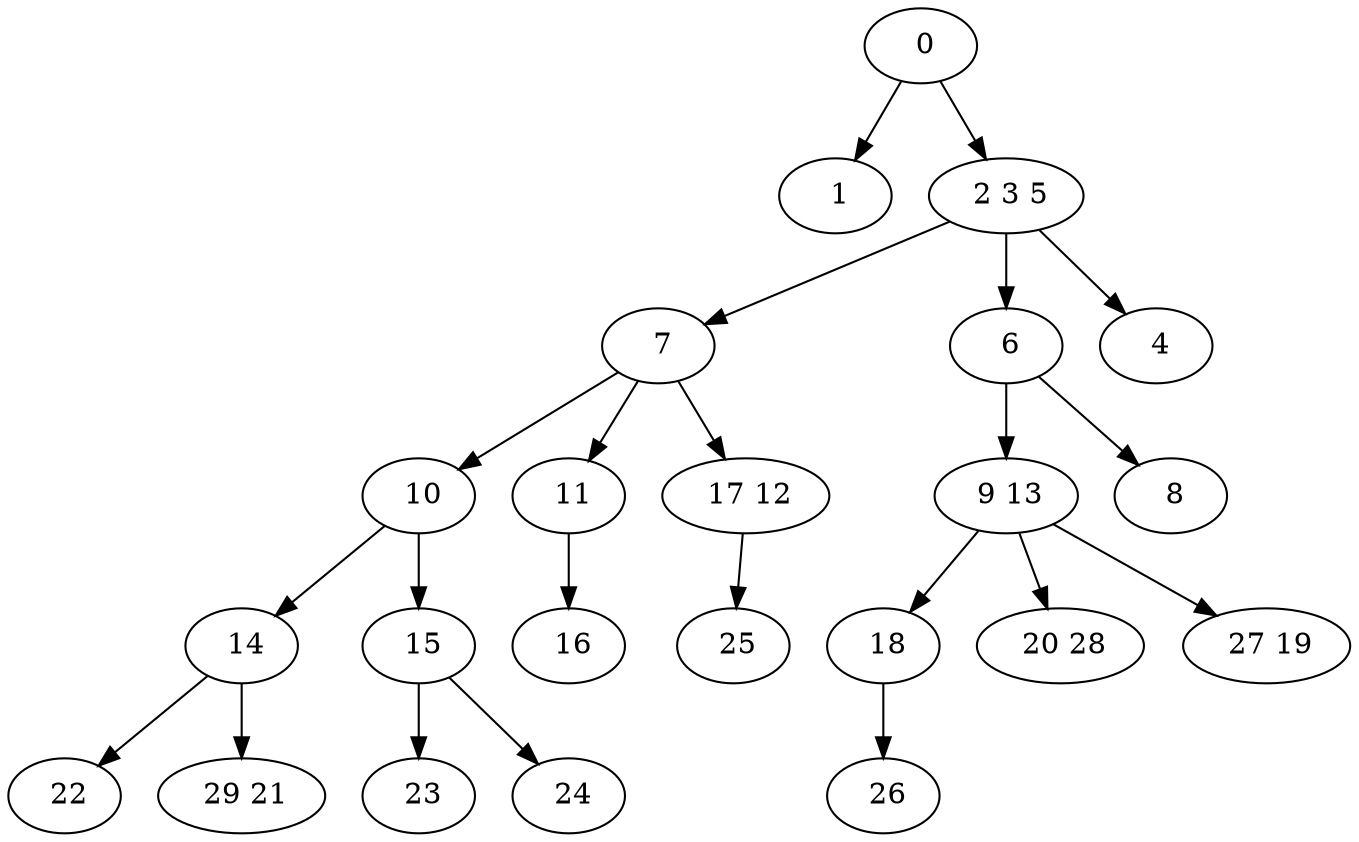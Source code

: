 digraph mytree {
" 0" -> " 1";
" 0" -> " 2 3 5";
" 1";
" 2 3 5" -> " 7";
" 2 3 5" -> " 6";
" 2 3 5" -> " 4";
" 7" -> " 10";
" 7" -> " 11";
" 7" -> " 17 12";
" 10" -> " 14";
" 10" -> " 15";
" 11" -> " 16";
" 17 12" -> " 25";
" 14" -> " 22";
" 14" -> " 29 21";
" 15" -> " 23";
" 15" -> " 24";
" 16";
" 22";
" 29 21";
" 23";
" 24";
" 18" -> " 26";
" 26";
" 25";
" 9 13" -> " 18";
" 9 13" -> " 20 28";
" 9 13" -> " 27 19";
" 6" -> " 9 13";
" 6" -> " 8";
" 20 28";
" 27 19";
" 4";
" 8";
}
